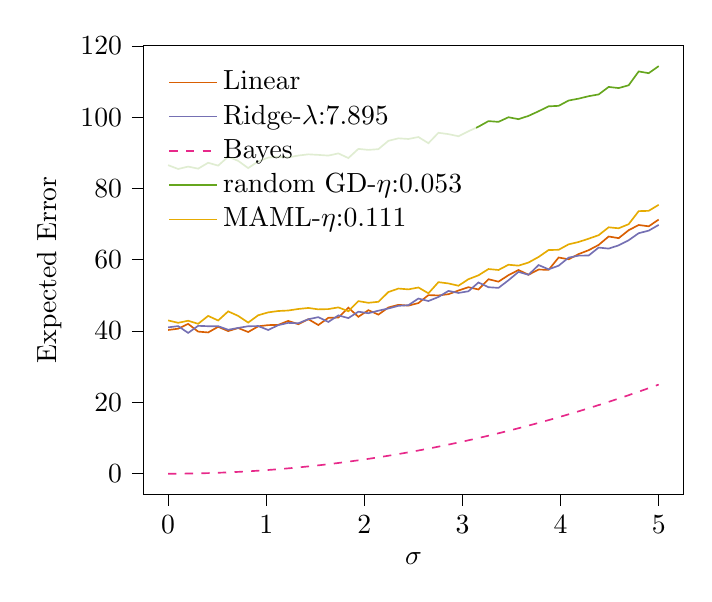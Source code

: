 % This file was created with tikzplotlib v0.10.1.
\begin{tikzpicture}

\definecolor{chocolate217952}{RGB}{217,95,2}
\definecolor{darkcyan27158119}{RGB}{27,158,119}
\definecolor{darkgoldenrod16611829}{RGB}{166,118,29}
\definecolor{darkgray176}{RGB}{176,176,176}
\definecolor{deeppink23141138}{RGB}{231,41,138}
\definecolor{lightslategray117112179}{RGB}{117,112,179}
\definecolor{olivedrab10216630}{RGB}{102,166,30}
\definecolor{orange2301712}{RGB}{230,171,2}

\begin{axis}[
legend cell align={left},
legend style={
  fill opacity=0.8,
  draw opacity=1,
  text opacity=1,
  at={(0.03,0.97)},
  anchor=north west,
  draw=none
},
tick align=outside,
tick pos=left,
x grid style={darkgray176},
xlabel={\(\displaystyle \sigma\)},
xmin=-0.25, xmax=5.25,
xtick style={color=black},
y grid style={darkgray176},
ylabel={Expected Error},
ymin=-5.715, ymax=120.015,
ytick style={color=black}
]

\addplot [semithick, chocolate217952]
table {%
0 40.304
0.102 40.664
0.204 42.017
0.306 39.85
0.408 39.616
0.51 41.199
0.612 39.998
0.714 40.857
0.816 39.731
0.918 41.337
1.02 41.667
1.122 41.741
1.224 42.858
1.327 41.924
1.429 43.33
1.531 41.696
1.633 43.712
1.735 43.778
1.837 46.577
1.939 43.994
2.041 45.862
2.143 44.613
2.245 46.617
2.347 47.355
2.449 47.139
2.551 47.851
2.653 50.088
2.755 49.985
2.857 50.342
2.959 51.368
3.061 52.3
3.163 51.666
3.265 54.543
3.367 53.856
3.469 55.675
3.571 57.123
3.673 55.797
3.776 57.259
3.878 57.161
3.98 60.633
4.082 60.128
4.184 61.591
4.286 62.679
4.388 64.159
4.49 66.523
4.592 66.057
4.694 68.287
4.796 69.75
4.898 69.382
5 71.264
};
\addlegendentry{Linear}
\addplot [semithick, lightslategray117112179]
table {%
0 41.04
0.102 41.392
0.204 39.483
0.306 41.471
0.408 41.364
0.51 41.377
0.612 40.364
0.714 40.882
0.816 41.354
0.918 41.407
1.02 40.301
1.122 41.656
1.224 42.295
1.327 42.182
1.429 43.325
1.531 43.902
1.633 42.557
1.735 44.398
1.837 43.641
1.939 45.438
2.041 45.011
2.143 45.714
2.245 46.335
2.347 47.08
2.449 47.253
2.551 49.121
2.653 48.426
2.755 49.563
2.857 51.262
2.959 50.691
3.061 51.159
3.163 53.63
3.265 52.303
3.367 52.111
3.469 54.25
3.571 56.592
3.673 55.783
3.776 58.513
3.878 57.32
3.98 58.332
4.082 60.603
4.184 61.148
4.286 61.187
4.388 63.42
4.49 63.127
4.592 64.042
4.694 65.477
4.796 67.449
4.898 68.162
5 69.776
};
\addlegendentry{Ridge-$\lambda$:7.895}
\addplot [semithick, deeppink23141138, dashed]
table {%
0 0
0.102 0.01
0.204 0.042
0.306 0.094
0.408 0.167
0.51 0.26
0.612 0.375
0.714 0.51
0.816 0.666
0.918 0.843
1.02 1.041
1.122 1.26
1.224 1.499
1.327 1.759
1.429 2.04
1.531 2.342
1.633 2.665
1.735 3.008
1.837 3.373
1.939 3.758
2.041 4.164
2.143 4.591
2.245 5.038
2.347 5.507
2.449 5.996
2.551 6.506
2.653 7.037
2.755 7.589
2.857 8.161
2.959 8.754
3.061 9.369
3.163 10.004
3.265 10.659
3.367 11.336
3.469 12.033
3.571 12.752
3.673 13.491
3.776 14.251
3.878 15.031
3.98 15.833
4.082 16.655
4.184 17.498
4.286 18.362
4.388 19.247
4.49 20.153
4.592 21.079
4.694 22.027
4.796 22.995
4.898 23.984
5 24.993
};
\addlegendentry{Bayes}
\addplot [semithick, olivedrab10216630]
table {%
0 86.534
0.102 85.455
0.204 86.13
0.306 85.548
0.408 87.2
0.51 86.402
0.612 88.888
0.714 87.733
0.816 85.703
0.918 87.582
1.02 88.65
1.122 88.875
1.224 88.702
1.327 89.223
1.429 89.567
1.531 89.411
1.633 89.211
1.735 89.828
1.837 88.519
1.939 91.093
2.041 90.809
2.143 91.019
2.245 93.355
2.347 94.056
2.449 93.868
2.551 94.419
2.653 92.689
2.755 95.609
2.857 95.231
2.959 94.635
3.061 96.047
3.163 97.319
3.265 98.88
3.367 98.674
3.469 99.968
3.571 99.427
3.673 100.348
3.776 101.651
3.878 103.031
3.98 103.163
4.082 104.66
4.184 105.183
4.286 105.869
4.388 106.366
4.49 108.467
4.592 108.147
4.694 108.937
4.796 112.815
4.898 112.325
5 114.3
};
\addlegendentry{random GD-$\eta$:0.053}
\addplot [semithick, orange2301712]
table {%
0 42.986
0.102 42.319
0.204 42.894
0.306 42.038
0.408 44.252
0.51 42.963
0.612 45.523
0.714 44.259
0.816 42.377
0.918 44.432
1.02 45.243
1.122 45.624
1.224 45.764
1.327 46.199
1.429 46.482
1.531 46.09
1.633 46.166
1.735 46.644
1.837 45.565
1.939 48.401
2.041 47.93
2.143 48.214
2.245 50.949
2.347 51.923
2.449 51.691
2.551 52.224
2.653 50.591
2.755 53.716
2.857 53.359
2.959 52.713
3.061 54.55
3.163 55.633
3.265 57.397
3.367 57.133
3.469 58.602
3.571 58.348
3.673 59.217
3.776 60.785
3.878 62.724
3.98 62.795
4.082 64.328
4.184 64.986
4.286 65.909
4.388 66.891
4.49 69.102
4.592 68.828
4.694 69.982
4.796 73.632
4.898 73.722
5 75.411
};
\addlegendentry{MAML-$\eta$:0.111}

\end{axis}

\end{tikzpicture}
